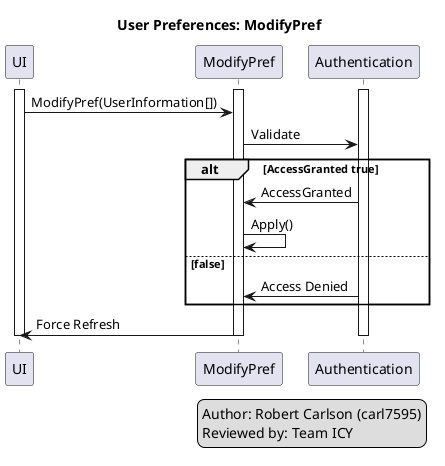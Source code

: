 @startuml
title User Preferences: ModifyPref

Activate UI
Activate ModifyPref
Activate Authentication

UI -> ModifyPref: ModifyPref(UserInformation[])
ModifyPref -> Authentication: Validate
alt AccessGranted true
	Authentication -> ModifyPref: AccessGranted
	ModifyPref -> ModifyPref: Apply()
else false
	Authentication -> ModifyPref: Access Denied
end

ModifyPref -> UI: Force Refresh

Deactivate UI
Deactivate ModifyPref
Deactivate Authentication


legend right
Author: Robert Carlson (carl7595)
Reviewed by: Team ICY
end legend
@enduml